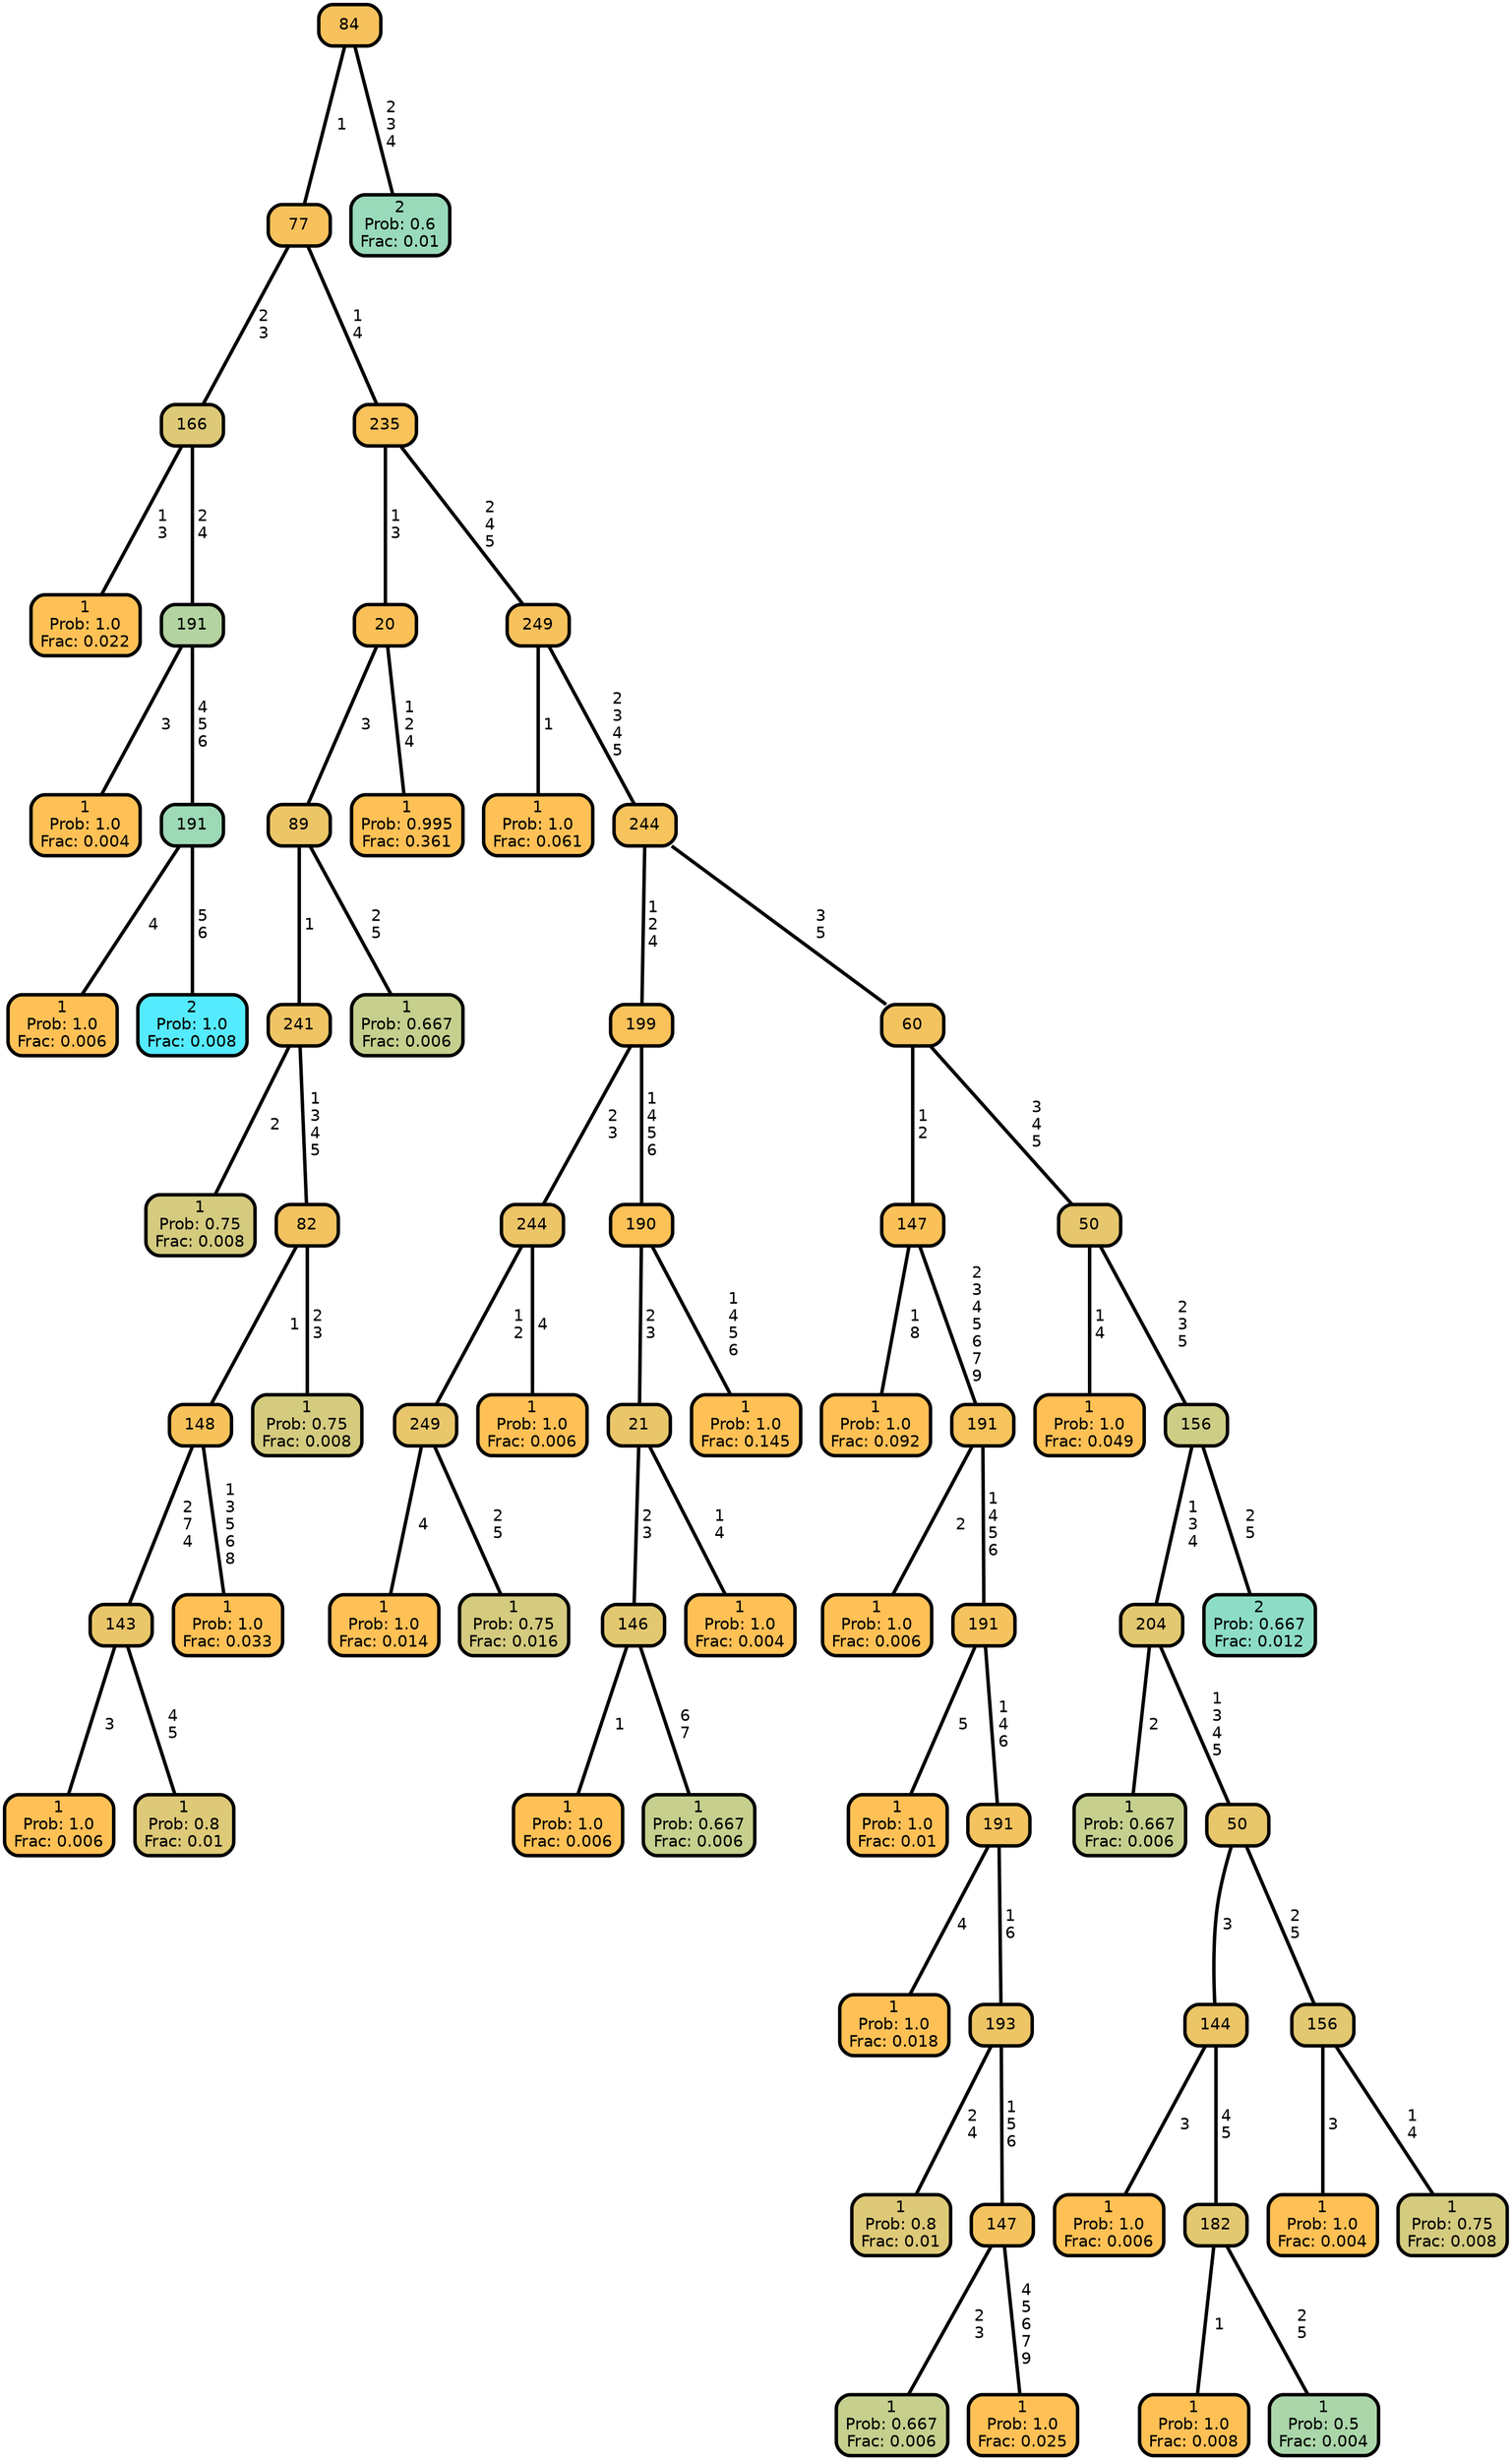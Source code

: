graph Tree {
node [shape=box, style="filled, rounded",color="black",penwidth="3",fontcolor="black",                 fontname=helvetica] ;
graph [ranksep="0 equally", splines=straight,                 bgcolor=transparent, dpi=200] ;
edge [fontname=helvetica, color=black] ;
0 [label="1
Prob: 1.0
Frac: 0.022", fillcolor="#ffc155"] ;
1 [label="166", fillcolor="#ddc977"] ;
2 [label="1
Prob: 1.0
Frac: 0.004", fillcolor="#ffc155"] ;
3 [label="191", fillcolor="#b3d3a0"] ;
4 [label="1
Prob: 1.0
Frac: 0.006", fillcolor="#ffc155"] ;
5 [label="191", fillcolor="#9dd9b6"] ;
6 [label="2
Prob: 1.0
Frac: 0.008", fillcolor="#55ebff"] ;
7 [label="77", fillcolor="#f7c25c"] ;
8 [label="1
Prob: 0.75
Frac: 0.008", fillcolor="#d4cb7f"] ;
9 [label="241", fillcolor="#efc464"] ;
10 [label="1
Prob: 1.0
Frac: 0.006", fillcolor="#ffc155"] ;
11 [label="143", fillcolor="#e9c66a"] ;
12 [label="1
Prob: 0.8
Frac: 0.01", fillcolor="#ddc977"] ;
13 [label="148", fillcolor="#f8c25b"] ;
14 [label="1
Prob: 1.0
Frac: 0.033", fillcolor="#ffc155"] ;
15 [label="82", fillcolor="#f3c360"] ;
16 [label="1
Prob: 0.75
Frac: 0.008", fillcolor="#d4cb7f"] ;
17 [label="89", fillcolor="#ecc567"] ;
18 [label="1
Prob: 0.667
Frac: 0.006", fillcolor="#c6cf8d"] ;
19 [label="20", fillcolor="#fbc158"] ;
20 [label="1
Prob: 0.995
Frac: 0.361", fillcolor="#fec155"] ;
21 [label="235", fillcolor="#f9c25a"] ;
22 [label="1
Prob: 1.0
Frac: 0.061", fillcolor="#ffc155"] ;
23 [label="249", fillcolor="#f7c25c"] ;
24 [label="1
Prob: 1.0
Frac: 0.014", fillcolor="#ffc155"] ;
25 [label="249", fillcolor="#e8c66b"] ;
26 [label="1
Prob: 0.75
Frac: 0.016", fillcolor="#d4cb7f"] ;
27 [label="244", fillcolor="#ecc567"] ;
28 [label="1
Prob: 1.0
Frac: 0.006", fillcolor="#ffc155"] ;
29 [label="199", fillcolor="#f9c25a"] ;
30 [label="1
Prob: 1.0
Frac: 0.006", fillcolor="#ffc155"] ;
31 [label="146", fillcolor="#e2c871"] ;
32 [label="1
Prob: 0.667
Frac: 0.006", fillcolor="#c6cf8d"] ;
33 [label="21", fillcolor="#e9c66a"] ;
34 [label="1
Prob: 1.0
Frac: 0.004", fillcolor="#ffc155"] ;
35 [label="190", fillcolor="#fcc157"] ;
36 [label="1
Prob: 1.0
Frac: 0.145", fillcolor="#ffc155"] ;
37 [label="244", fillcolor="#f6c35d"] ;
38 [label="1
Prob: 1.0
Frac: 0.092", fillcolor="#ffc155"] ;
39 [label="147", fillcolor="#fbc159"] ;
40 [label="1
Prob: 1.0
Frac: 0.006", fillcolor="#ffc155"] ;
41 [label="191", fillcolor="#f6c35d"] ;
42 [label="1
Prob: 1.0
Frac: 0.01", fillcolor="#ffc155"] ;
43 [label="191", fillcolor="#f5c35e"] ;
44 [label="1
Prob: 1.0
Frac: 0.018", fillcolor="#ffc155"] ;
45 [label="191", fillcolor="#f3c360"] ;
46 [label="1
Prob: 0.8
Frac: 0.01", fillcolor="#ddc977"] ;
47 [label="193", fillcolor="#eec565"] ;
48 [label="1
Prob: 0.667
Frac: 0.006", fillcolor="#c6cf8d"] ;
49 [label="147", fillcolor="#f4c35f"] ;
50 [label="1
Prob: 1.0
Frac: 0.025", fillcolor="#ffc155"] ;
51 [label="60", fillcolor="#f3c360"] ;
52 [label="1
Prob: 1.0
Frac: 0.049", fillcolor="#ffc155"] ;
53 [label="50", fillcolor="#e6c76d"] ;
54 [label="1
Prob: 0.667
Frac: 0.006", fillcolor="#c6cf8d"] ;
55 [label="204", fillcolor="#e2c871"] ;
56 [label="1
Prob: 1.0
Frac: 0.006", fillcolor="#ffc155"] ;
57 [label="144", fillcolor="#ecc567"] ;
58 [label="1
Prob: 1.0
Frac: 0.008", fillcolor="#ffc155"] ;
59 [label="182", fillcolor="#e2c871"] ;
60 [label="1
Prob: 0.5
Frac: 0.004", fillcolor="#aad6aa"] ;
61 [label="50", fillcolor="#e8c66b"] ;
62 [label="1
Prob: 1.0
Frac: 0.004", fillcolor="#ffc155"] ;
63 [label="156", fillcolor="#e2c871"] ;
64 [label="1
Prob: 0.75
Frac: 0.008", fillcolor="#d4cb7f"] ;
65 [label="156", fillcolor="#cdcd86"] ;
66 [label="2
Prob: 0.667
Frac: 0.012", fillcolor="#8dddc6"] ;
67 [label="84", fillcolor="#f7c25d"] ;
68 [label="2
Prob: 0.6
Frac: 0.01", fillcolor="#99dabb"] ;
1 -- 0 [label=" 1\n 3",penwidth=3] ;
1 -- 3 [label=" 2\n 4",penwidth=3] ;
3 -- 2 [label=" 3",penwidth=3] ;
3 -- 5 [label=" 4\n 5\n 6",penwidth=3] ;
5 -- 4 [label=" 4",penwidth=3] ;
5 -- 6 [label=" 5\n 6",penwidth=3] ;
7 -- 1 [label=" 2\n 3",penwidth=3] ;
7 -- 21 [label=" 1\n 4",penwidth=3] ;
9 -- 8 [label=" 2",penwidth=3] ;
9 -- 15 [label=" 1\n 3\n 4\n 5",penwidth=3] ;
11 -- 10 [label=" 3",penwidth=3] ;
11 -- 12 [label=" 4\n 5",penwidth=3] ;
13 -- 11 [label=" 2\n 7\n 4",penwidth=3] ;
13 -- 14 [label=" 1\n 3\n 5\n 6\n 8",penwidth=3] ;
15 -- 13 [label=" 1",penwidth=3] ;
15 -- 16 [label=" 2\n 3",penwidth=3] ;
17 -- 9 [label=" 1",penwidth=3] ;
17 -- 18 [label=" 2\n 5",penwidth=3] ;
19 -- 17 [label=" 3",penwidth=3] ;
19 -- 20 [label=" 1\n 2\n 4",penwidth=3] ;
21 -- 19 [label=" 1\n 3",penwidth=3] ;
21 -- 23 [label=" 2\n 4\n 5",penwidth=3] ;
23 -- 22 [label=" 1",penwidth=3] ;
23 -- 37 [label=" 2\n 3\n 4\n 5",penwidth=3] ;
25 -- 24 [label=" 4",penwidth=3] ;
25 -- 26 [label=" 2\n 5",penwidth=3] ;
27 -- 25 [label=" 1\n 2",penwidth=3] ;
27 -- 28 [label=" 4",penwidth=3] ;
29 -- 27 [label=" 2\n 3",penwidth=3] ;
29 -- 35 [label=" 1\n 4\n 5\n 6",penwidth=3] ;
31 -- 30 [label=" 1",penwidth=3] ;
31 -- 32 [label=" 6\n 7",penwidth=3] ;
33 -- 31 [label=" 2\n 3",penwidth=3] ;
33 -- 34 [label=" 1\n 4",penwidth=3] ;
35 -- 33 [label=" 2\n 3",penwidth=3] ;
35 -- 36 [label=" 1\n 4\n 5\n 6",penwidth=3] ;
37 -- 29 [label=" 1\n 2\n 4",penwidth=3] ;
37 -- 51 [label=" 3\n 5",penwidth=3] ;
39 -- 38 [label=" 1\n 8",penwidth=3] ;
39 -- 41 [label=" 2\n 3\n 4\n 5\n 6\n 7\n 9",penwidth=3] ;
41 -- 40 [label=" 2",penwidth=3] ;
41 -- 43 [label=" 1\n 4\n 5\n 6",penwidth=3] ;
43 -- 42 [label=" 5",penwidth=3] ;
43 -- 45 [label=" 1\n 4\n 6",penwidth=3] ;
45 -- 44 [label=" 4",penwidth=3] ;
45 -- 47 [label=" 1\n 6",penwidth=3] ;
47 -- 46 [label=" 2\n 4",penwidth=3] ;
47 -- 49 [label=" 1\n 5\n 6",penwidth=3] ;
49 -- 48 [label=" 2\n 3",penwidth=3] ;
49 -- 50 [label=" 4\n 5\n 6\n 7\n 9",penwidth=3] ;
51 -- 39 [label=" 1\n 2",penwidth=3] ;
51 -- 53 [label=" 3\n 4\n 5",penwidth=3] ;
53 -- 52 [label=" 1\n 4",penwidth=3] ;
53 -- 65 [label=" 2\n 3\n 5",penwidth=3] ;
55 -- 54 [label=" 2",penwidth=3] ;
55 -- 61 [label=" 1\n 3\n 4\n 5",penwidth=3] ;
57 -- 56 [label=" 3",penwidth=3] ;
57 -- 59 [label=" 4\n 5",penwidth=3] ;
59 -- 58 [label=" 1",penwidth=3] ;
59 -- 60 [label=" 2\n 5",penwidth=3] ;
61 -- 57 [label=" 3",penwidth=3] ;
61 -- 63 [label=" 2\n 5",penwidth=3] ;
63 -- 62 [label=" 3",penwidth=3] ;
63 -- 64 [label=" 1\n 4",penwidth=3] ;
65 -- 55 [label=" 1\n 3\n 4",penwidth=3] ;
65 -- 66 [label=" 2\n 5",penwidth=3] ;
67 -- 7 [label=" 1",penwidth=3] ;
67 -- 68 [label=" 2\n 3\n 4",penwidth=3] ;
{rank = same;}}